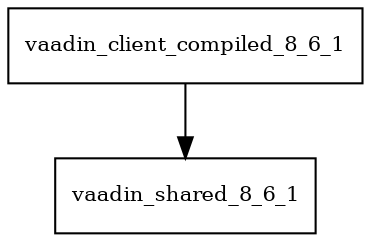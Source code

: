 digraph vaadin_client_compiled_8_6_1_dependencies {
  node [shape = box, fontsize=10.0];
  vaadin_client_compiled_8_6_1 -> vaadin_shared_8_6_1;
}

